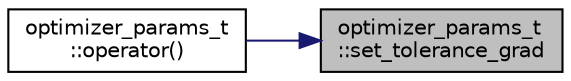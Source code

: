 digraph "optimizer_params_t::set_tolerance_grad"
{
 // INTERACTIVE_SVG=YES
 // LATEX_PDF_SIZE
  edge [fontname="Helvetica",fontsize="10",labelfontname="Helvetica",labelfontsize="10"];
  node [fontname="Helvetica",fontsize="10",shape=record];
  rankdir="RL";
  Node1 [label="optimizer_params_t\l::set_tolerance_grad",height=0.2,width=0.4,color="black", fillcolor="grey75", style="filled", fontcolor="black",tooltip=" "];
  Node1 -> Node2 [dir="back",color="midnightblue",fontsize="10",style="solid",fontname="Helvetica"];
  Node2 [label="optimizer_params_t\l::operator()",height=0.2,width=0.4,color="black", fillcolor="white", style="filled",URL="$structoptimizer__params__t.html#a0fb4c5916140e25724ec9e083c60a439",tooltip=" "];
}
